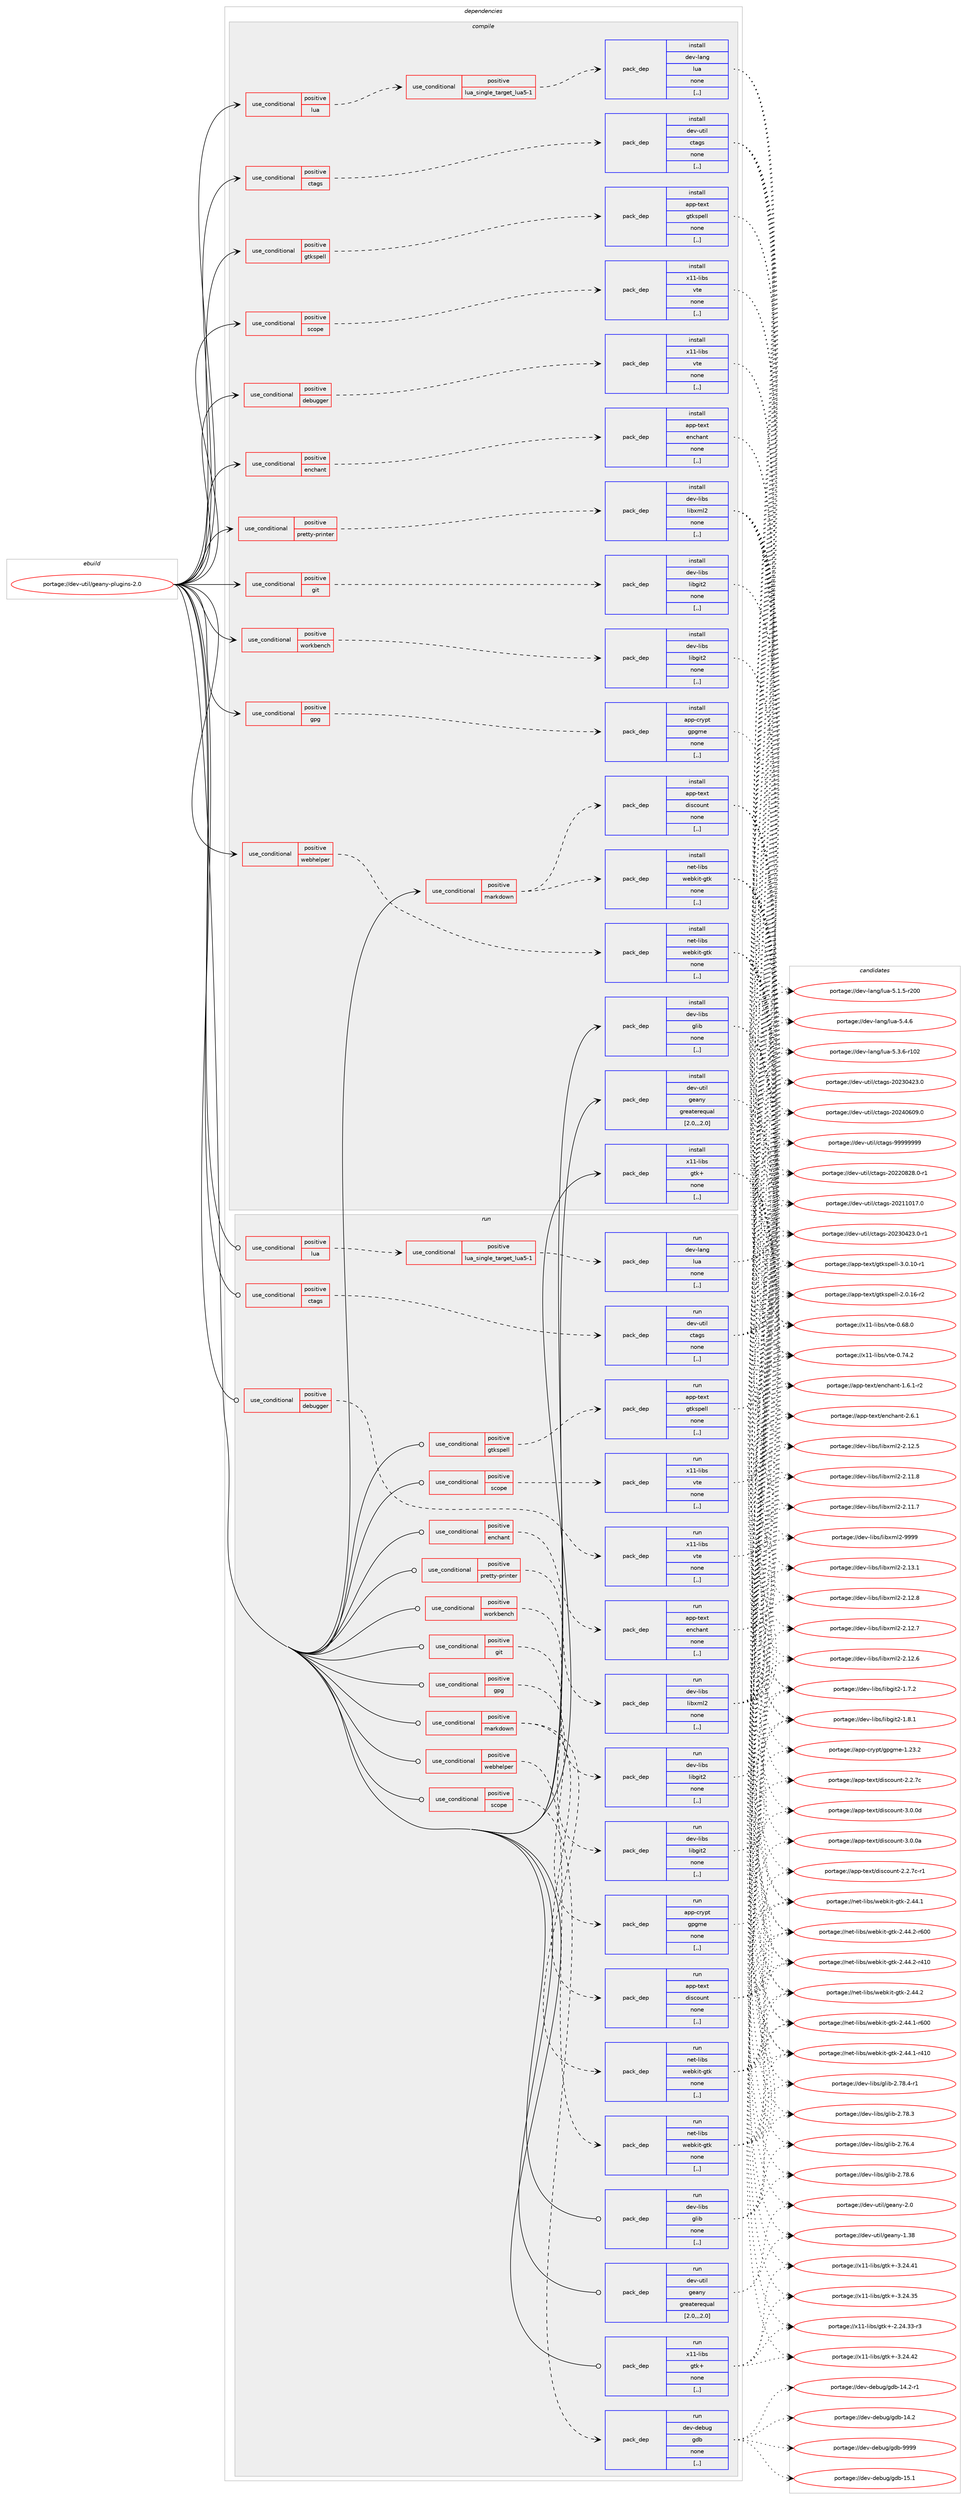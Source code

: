 digraph prolog {

# *************
# Graph options
# *************

newrank=true;
concentrate=true;
compound=true;
graph [rankdir=LR,fontname=Helvetica,fontsize=10,ranksep=1.5];#, ranksep=2.5, nodesep=0.2];
edge  [arrowhead=vee];
node  [fontname=Helvetica,fontsize=10];

# **********
# The ebuild
# **********

subgraph cluster_leftcol {
color=gray;
label=<<i>ebuild</i>>;
id [label="portage://dev-util/geany-plugins-2.0", color=red, width=4, href="../dev-util/geany-plugins-2.0.svg"];
}

# ****************
# The dependencies
# ****************

subgraph cluster_midcol {
color=gray;
label=<<i>dependencies</i>>;
subgraph cluster_compile {
fillcolor="#eeeeee";
style=filled;
label=<<i>compile</i>>;
subgraph cond60421 {
dependency214265 [label=<<TABLE BORDER="0" CELLBORDER="1" CELLSPACING="0" CELLPADDING="4"><TR><TD ROWSPAN="3" CELLPADDING="10">use_conditional</TD></TR><TR><TD>positive</TD></TR><TR><TD>ctags</TD></TR></TABLE>>, shape=none, color=red];
subgraph pack152439 {
dependency214266 [label=<<TABLE BORDER="0" CELLBORDER="1" CELLSPACING="0" CELLPADDING="4" WIDTH="220"><TR><TD ROWSPAN="6" CELLPADDING="30">pack_dep</TD></TR><TR><TD WIDTH="110">install</TD></TR><TR><TD>dev-util</TD></TR><TR><TD>ctags</TD></TR><TR><TD>none</TD></TR><TR><TD>[,,]</TD></TR></TABLE>>, shape=none, color=blue];
}
dependency214265:e -> dependency214266:w [weight=20,style="dashed",arrowhead="vee"];
}
id:e -> dependency214265:w [weight=20,style="solid",arrowhead="vee"];
subgraph cond60422 {
dependency214267 [label=<<TABLE BORDER="0" CELLBORDER="1" CELLSPACING="0" CELLPADDING="4"><TR><TD ROWSPAN="3" CELLPADDING="10">use_conditional</TD></TR><TR><TD>positive</TD></TR><TR><TD>debugger</TD></TR></TABLE>>, shape=none, color=red];
subgraph pack152440 {
dependency214268 [label=<<TABLE BORDER="0" CELLBORDER="1" CELLSPACING="0" CELLPADDING="4" WIDTH="220"><TR><TD ROWSPAN="6" CELLPADDING="30">pack_dep</TD></TR><TR><TD WIDTH="110">install</TD></TR><TR><TD>x11-libs</TD></TR><TR><TD>vte</TD></TR><TR><TD>none</TD></TR><TR><TD>[,,]</TD></TR></TABLE>>, shape=none, color=blue];
}
dependency214267:e -> dependency214268:w [weight=20,style="dashed",arrowhead="vee"];
}
id:e -> dependency214267:w [weight=20,style="solid",arrowhead="vee"];
subgraph cond60423 {
dependency214269 [label=<<TABLE BORDER="0" CELLBORDER="1" CELLSPACING="0" CELLPADDING="4"><TR><TD ROWSPAN="3" CELLPADDING="10">use_conditional</TD></TR><TR><TD>positive</TD></TR><TR><TD>enchant</TD></TR></TABLE>>, shape=none, color=red];
subgraph pack152441 {
dependency214270 [label=<<TABLE BORDER="0" CELLBORDER="1" CELLSPACING="0" CELLPADDING="4" WIDTH="220"><TR><TD ROWSPAN="6" CELLPADDING="30">pack_dep</TD></TR><TR><TD WIDTH="110">install</TD></TR><TR><TD>app-text</TD></TR><TR><TD>enchant</TD></TR><TR><TD>none</TD></TR><TR><TD>[,,]</TD></TR></TABLE>>, shape=none, color=blue];
}
dependency214269:e -> dependency214270:w [weight=20,style="dashed",arrowhead="vee"];
}
id:e -> dependency214269:w [weight=20,style="solid",arrowhead="vee"];
subgraph cond60424 {
dependency214271 [label=<<TABLE BORDER="0" CELLBORDER="1" CELLSPACING="0" CELLPADDING="4"><TR><TD ROWSPAN="3" CELLPADDING="10">use_conditional</TD></TR><TR><TD>positive</TD></TR><TR><TD>git</TD></TR></TABLE>>, shape=none, color=red];
subgraph pack152442 {
dependency214272 [label=<<TABLE BORDER="0" CELLBORDER="1" CELLSPACING="0" CELLPADDING="4" WIDTH="220"><TR><TD ROWSPAN="6" CELLPADDING="30">pack_dep</TD></TR><TR><TD WIDTH="110">install</TD></TR><TR><TD>dev-libs</TD></TR><TR><TD>libgit2</TD></TR><TR><TD>none</TD></TR><TR><TD>[,,]</TD></TR></TABLE>>, shape=none, color=blue];
}
dependency214271:e -> dependency214272:w [weight=20,style="dashed",arrowhead="vee"];
}
id:e -> dependency214271:w [weight=20,style="solid",arrowhead="vee"];
subgraph cond60425 {
dependency214273 [label=<<TABLE BORDER="0" CELLBORDER="1" CELLSPACING="0" CELLPADDING="4"><TR><TD ROWSPAN="3" CELLPADDING="10">use_conditional</TD></TR><TR><TD>positive</TD></TR><TR><TD>gpg</TD></TR></TABLE>>, shape=none, color=red];
subgraph pack152443 {
dependency214274 [label=<<TABLE BORDER="0" CELLBORDER="1" CELLSPACING="0" CELLPADDING="4" WIDTH="220"><TR><TD ROWSPAN="6" CELLPADDING="30">pack_dep</TD></TR><TR><TD WIDTH="110">install</TD></TR><TR><TD>app-crypt</TD></TR><TR><TD>gpgme</TD></TR><TR><TD>none</TD></TR><TR><TD>[,,]</TD></TR></TABLE>>, shape=none, color=blue];
}
dependency214273:e -> dependency214274:w [weight=20,style="dashed",arrowhead="vee"];
}
id:e -> dependency214273:w [weight=20,style="solid",arrowhead="vee"];
subgraph cond60426 {
dependency214275 [label=<<TABLE BORDER="0" CELLBORDER="1" CELLSPACING="0" CELLPADDING="4"><TR><TD ROWSPAN="3" CELLPADDING="10">use_conditional</TD></TR><TR><TD>positive</TD></TR><TR><TD>gtkspell</TD></TR></TABLE>>, shape=none, color=red];
subgraph pack152444 {
dependency214276 [label=<<TABLE BORDER="0" CELLBORDER="1" CELLSPACING="0" CELLPADDING="4" WIDTH="220"><TR><TD ROWSPAN="6" CELLPADDING="30">pack_dep</TD></TR><TR><TD WIDTH="110">install</TD></TR><TR><TD>app-text</TD></TR><TR><TD>gtkspell</TD></TR><TR><TD>none</TD></TR><TR><TD>[,,]</TD></TR></TABLE>>, shape=none, color=blue];
}
dependency214275:e -> dependency214276:w [weight=20,style="dashed",arrowhead="vee"];
}
id:e -> dependency214275:w [weight=20,style="solid",arrowhead="vee"];
subgraph cond60427 {
dependency214277 [label=<<TABLE BORDER="0" CELLBORDER="1" CELLSPACING="0" CELLPADDING="4"><TR><TD ROWSPAN="3" CELLPADDING="10">use_conditional</TD></TR><TR><TD>positive</TD></TR><TR><TD>lua</TD></TR></TABLE>>, shape=none, color=red];
subgraph cond60428 {
dependency214278 [label=<<TABLE BORDER="0" CELLBORDER="1" CELLSPACING="0" CELLPADDING="4"><TR><TD ROWSPAN="3" CELLPADDING="10">use_conditional</TD></TR><TR><TD>positive</TD></TR><TR><TD>lua_single_target_lua5-1</TD></TR></TABLE>>, shape=none, color=red];
subgraph pack152445 {
dependency214279 [label=<<TABLE BORDER="0" CELLBORDER="1" CELLSPACING="0" CELLPADDING="4" WIDTH="220"><TR><TD ROWSPAN="6" CELLPADDING="30">pack_dep</TD></TR><TR><TD WIDTH="110">install</TD></TR><TR><TD>dev-lang</TD></TR><TR><TD>lua</TD></TR><TR><TD>none</TD></TR><TR><TD>[,,]</TD></TR></TABLE>>, shape=none, color=blue];
}
dependency214278:e -> dependency214279:w [weight=20,style="dashed",arrowhead="vee"];
}
dependency214277:e -> dependency214278:w [weight=20,style="dashed",arrowhead="vee"];
}
id:e -> dependency214277:w [weight=20,style="solid",arrowhead="vee"];
subgraph cond60429 {
dependency214280 [label=<<TABLE BORDER="0" CELLBORDER="1" CELLSPACING="0" CELLPADDING="4"><TR><TD ROWSPAN="3" CELLPADDING="10">use_conditional</TD></TR><TR><TD>positive</TD></TR><TR><TD>markdown</TD></TR></TABLE>>, shape=none, color=red];
subgraph pack152446 {
dependency214281 [label=<<TABLE BORDER="0" CELLBORDER="1" CELLSPACING="0" CELLPADDING="4" WIDTH="220"><TR><TD ROWSPAN="6" CELLPADDING="30">pack_dep</TD></TR><TR><TD WIDTH="110">install</TD></TR><TR><TD>app-text</TD></TR><TR><TD>discount</TD></TR><TR><TD>none</TD></TR><TR><TD>[,,]</TD></TR></TABLE>>, shape=none, color=blue];
}
dependency214280:e -> dependency214281:w [weight=20,style="dashed",arrowhead="vee"];
subgraph pack152447 {
dependency214282 [label=<<TABLE BORDER="0" CELLBORDER="1" CELLSPACING="0" CELLPADDING="4" WIDTH="220"><TR><TD ROWSPAN="6" CELLPADDING="30">pack_dep</TD></TR><TR><TD WIDTH="110">install</TD></TR><TR><TD>net-libs</TD></TR><TR><TD>webkit-gtk</TD></TR><TR><TD>none</TD></TR><TR><TD>[,,]</TD></TR></TABLE>>, shape=none, color=blue];
}
dependency214280:e -> dependency214282:w [weight=20,style="dashed",arrowhead="vee"];
}
id:e -> dependency214280:w [weight=20,style="solid",arrowhead="vee"];
subgraph cond60430 {
dependency214283 [label=<<TABLE BORDER="0" CELLBORDER="1" CELLSPACING="0" CELLPADDING="4"><TR><TD ROWSPAN="3" CELLPADDING="10">use_conditional</TD></TR><TR><TD>positive</TD></TR><TR><TD>pretty-printer</TD></TR></TABLE>>, shape=none, color=red];
subgraph pack152448 {
dependency214284 [label=<<TABLE BORDER="0" CELLBORDER="1" CELLSPACING="0" CELLPADDING="4" WIDTH="220"><TR><TD ROWSPAN="6" CELLPADDING="30">pack_dep</TD></TR><TR><TD WIDTH="110">install</TD></TR><TR><TD>dev-libs</TD></TR><TR><TD>libxml2</TD></TR><TR><TD>none</TD></TR><TR><TD>[,,]</TD></TR></TABLE>>, shape=none, color=blue];
}
dependency214283:e -> dependency214284:w [weight=20,style="dashed",arrowhead="vee"];
}
id:e -> dependency214283:w [weight=20,style="solid",arrowhead="vee"];
subgraph cond60431 {
dependency214285 [label=<<TABLE BORDER="0" CELLBORDER="1" CELLSPACING="0" CELLPADDING="4"><TR><TD ROWSPAN="3" CELLPADDING="10">use_conditional</TD></TR><TR><TD>positive</TD></TR><TR><TD>scope</TD></TR></TABLE>>, shape=none, color=red];
subgraph pack152449 {
dependency214286 [label=<<TABLE BORDER="0" CELLBORDER="1" CELLSPACING="0" CELLPADDING="4" WIDTH="220"><TR><TD ROWSPAN="6" CELLPADDING="30">pack_dep</TD></TR><TR><TD WIDTH="110">install</TD></TR><TR><TD>x11-libs</TD></TR><TR><TD>vte</TD></TR><TR><TD>none</TD></TR><TR><TD>[,,]</TD></TR></TABLE>>, shape=none, color=blue];
}
dependency214285:e -> dependency214286:w [weight=20,style="dashed",arrowhead="vee"];
}
id:e -> dependency214285:w [weight=20,style="solid",arrowhead="vee"];
subgraph cond60432 {
dependency214287 [label=<<TABLE BORDER="0" CELLBORDER="1" CELLSPACING="0" CELLPADDING="4"><TR><TD ROWSPAN="3" CELLPADDING="10">use_conditional</TD></TR><TR><TD>positive</TD></TR><TR><TD>webhelper</TD></TR></TABLE>>, shape=none, color=red];
subgraph pack152450 {
dependency214288 [label=<<TABLE BORDER="0" CELLBORDER="1" CELLSPACING="0" CELLPADDING="4" WIDTH="220"><TR><TD ROWSPAN="6" CELLPADDING="30">pack_dep</TD></TR><TR><TD WIDTH="110">install</TD></TR><TR><TD>net-libs</TD></TR><TR><TD>webkit-gtk</TD></TR><TR><TD>none</TD></TR><TR><TD>[,,]</TD></TR></TABLE>>, shape=none, color=blue];
}
dependency214287:e -> dependency214288:w [weight=20,style="dashed",arrowhead="vee"];
}
id:e -> dependency214287:w [weight=20,style="solid",arrowhead="vee"];
subgraph cond60433 {
dependency214289 [label=<<TABLE BORDER="0" CELLBORDER="1" CELLSPACING="0" CELLPADDING="4"><TR><TD ROWSPAN="3" CELLPADDING="10">use_conditional</TD></TR><TR><TD>positive</TD></TR><TR><TD>workbench</TD></TR></TABLE>>, shape=none, color=red];
subgraph pack152451 {
dependency214290 [label=<<TABLE BORDER="0" CELLBORDER="1" CELLSPACING="0" CELLPADDING="4" WIDTH="220"><TR><TD ROWSPAN="6" CELLPADDING="30">pack_dep</TD></TR><TR><TD WIDTH="110">install</TD></TR><TR><TD>dev-libs</TD></TR><TR><TD>libgit2</TD></TR><TR><TD>none</TD></TR><TR><TD>[,,]</TD></TR></TABLE>>, shape=none, color=blue];
}
dependency214289:e -> dependency214290:w [weight=20,style="dashed",arrowhead="vee"];
}
id:e -> dependency214289:w [weight=20,style="solid",arrowhead="vee"];
subgraph pack152452 {
dependency214291 [label=<<TABLE BORDER="0" CELLBORDER="1" CELLSPACING="0" CELLPADDING="4" WIDTH="220"><TR><TD ROWSPAN="6" CELLPADDING="30">pack_dep</TD></TR><TR><TD WIDTH="110">install</TD></TR><TR><TD>dev-libs</TD></TR><TR><TD>glib</TD></TR><TR><TD>none</TD></TR><TR><TD>[,,]</TD></TR></TABLE>>, shape=none, color=blue];
}
id:e -> dependency214291:w [weight=20,style="solid",arrowhead="vee"];
subgraph pack152453 {
dependency214292 [label=<<TABLE BORDER="0" CELLBORDER="1" CELLSPACING="0" CELLPADDING="4" WIDTH="220"><TR><TD ROWSPAN="6" CELLPADDING="30">pack_dep</TD></TR><TR><TD WIDTH="110">install</TD></TR><TR><TD>dev-util</TD></TR><TR><TD>geany</TD></TR><TR><TD>greaterequal</TD></TR><TR><TD>[2.0,,,2.0]</TD></TR></TABLE>>, shape=none, color=blue];
}
id:e -> dependency214292:w [weight=20,style="solid",arrowhead="vee"];
subgraph pack152454 {
dependency214293 [label=<<TABLE BORDER="0" CELLBORDER="1" CELLSPACING="0" CELLPADDING="4" WIDTH="220"><TR><TD ROWSPAN="6" CELLPADDING="30">pack_dep</TD></TR><TR><TD WIDTH="110">install</TD></TR><TR><TD>x11-libs</TD></TR><TR><TD>gtk+</TD></TR><TR><TD>none</TD></TR><TR><TD>[,,]</TD></TR></TABLE>>, shape=none, color=blue];
}
id:e -> dependency214293:w [weight=20,style="solid",arrowhead="vee"];
}
subgraph cluster_compileandrun {
fillcolor="#eeeeee";
style=filled;
label=<<i>compile and run</i>>;
}
subgraph cluster_run {
fillcolor="#eeeeee";
style=filled;
label=<<i>run</i>>;
subgraph cond60434 {
dependency214294 [label=<<TABLE BORDER="0" CELLBORDER="1" CELLSPACING="0" CELLPADDING="4"><TR><TD ROWSPAN="3" CELLPADDING="10">use_conditional</TD></TR><TR><TD>positive</TD></TR><TR><TD>ctags</TD></TR></TABLE>>, shape=none, color=red];
subgraph pack152455 {
dependency214295 [label=<<TABLE BORDER="0" CELLBORDER="1" CELLSPACING="0" CELLPADDING="4" WIDTH="220"><TR><TD ROWSPAN="6" CELLPADDING="30">pack_dep</TD></TR><TR><TD WIDTH="110">run</TD></TR><TR><TD>dev-util</TD></TR><TR><TD>ctags</TD></TR><TR><TD>none</TD></TR><TR><TD>[,,]</TD></TR></TABLE>>, shape=none, color=blue];
}
dependency214294:e -> dependency214295:w [weight=20,style="dashed",arrowhead="vee"];
}
id:e -> dependency214294:w [weight=20,style="solid",arrowhead="odot"];
subgraph cond60435 {
dependency214296 [label=<<TABLE BORDER="0" CELLBORDER="1" CELLSPACING="0" CELLPADDING="4"><TR><TD ROWSPAN="3" CELLPADDING="10">use_conditional</TD></TR><TR><TD>positive</TD></TR><TR><TD>debugger</TD></TR></TABLE>>, shape=none, color=red];
subgraph pack152456 {
dependency214297 [label=<<TABLE BORDER="0" CELLBORDER="1" CELLSPACING="0" CELLPADDING="4" WIDTH="220"><TR><TD ROWSPAN="6" CELLPADDING="30">pack_dep</TD></TR><TR><TD WIDTH="110">run</TD></TR><TR><TD>x11-libs</TD></TR><TR><TD>vte</TD></TR><TR><TD>none</TD></TR><TR><TD>[,,]</TD></TR></TABLE>>, shape=none, color=blue];
}
dependency214296:e -> dependency214297:w [weight=20,style="dashed",arrowhead="vee"];
}
id:e -> dependency214296:w [weight=20,style="solid",arrowhead="odot"];
subgraph cond60436 {
dependency214298 [label=<<TABLE BORDER="0" CELLBORDER="1" CELLSPACING="0" CELLPADDING="4"><TR><TD ROWSPAN="3" CELLPADDING="10">use_conditional</TD></TR><TR><TD>positive</TD></TR><TR><TD>enchant</TD></TR></TABLE>>, shape=none, color=red];
subgraph pack152457 {
dependency214299 [label=<<TABLE BORDER="0" CELLBORDER="1" CELLSPACING="0" CELLPADDING="4" WIDTH="220"><TR><TD ROWSPAN="6" CELLPADDING="30">pack_dep</TD></TR><TR><TD WIDTH="110">run</TD></TR><TR><TD>app-text</TD></TR><TR><TD>enchant</TD></TR><TR><TD>none</TD></TR><TR><TD>[,,]</TD></TR></TABLE>>, shape=none, color=blue];
}
dependency214298:e -> dependency214299:w [weight=20,style="dashed",arrowhead="vee"];
}
id:e -> dependency214298:w [weight=20,style="solid",arrowhead="odot"];
subgraph cond60437 {
dependency214300 [label=<<TABLE BORDER="0" CELLBORDER="1" CELLSPACING="0" CELLPADDING="4"><TR><TD ROWSPAN="3" CELLPADDING="10">use_conditional</TD></TR><TR><TD>positive</TD></TR><TR><TD>git</TD></TR></TABLE>>, shape=none, color=red];
subgraph pack152458 {
dependency214301 [label=<<TABLE BORDER="0" CELLBORDER="1" CELLSPACING="0" CELLPADDING="4" WIDTH="220"><TR><TD ROWSPAN="6" CELLPADDING="30">pack_dep</TD></TR><TR><TD WIDTH="110">run</TD></TR><TR><TD>dev-libs</TD></TR><TR><TD>libgit2</TD></TR><TR><TD>none</TD></TR><TR><TD>[,,]</TD></TR></TABLE>>, shape=none, color=blue];
}
dependency214300:e -> dependency214301:w [weight=20,style="dashed",arrowhead="vee"];
}
id:e -> dependency214300:w [weight=20,style="solid",arrowhead="odot"];
subgraph cond60438 {
dependency214302 [label=<<TABLE BORDER="0" CELLBORDER="1" CELLSPACING="0" CELLPADDING="4"><TR><TD ROWSPAN="3" CELLPADDING="10">use_conditional</TD></TR><TR><TD>positive</TD></TR><TR><TD>gpg</TD></TR></TABLE>>, shape=none, color=red];
subgraph pack152459 {
dependency214303 [label=<<TABLE BORDER="0" CELLBORDER="1" CELLSPACING="0" CELLPADDING="4" WIDTH="220"><TR><TD ROWSPAN="6" CELLPADDING="30">pack_dep</TD></TR><TR><TD WIDTH="110">run</TD></TR><TR><TD>app-crypt</TD></TR><TR><TD>gpgme</TD></TR><TR><TD>none</TD></TR><TR><TD>[,,]</TD></TR></TABLE>>, shape=none, color=blue];
}
dependency214302:e -> dependency214303:w [weight=20,style="dashed",arrowhead="vee"];
}
id:e -> dependency214302:w [weight=20,style="solid",arrowhead="odot"];
subgraph cond60439 {
dependency214304 [label=<<TABLE BORDER="0" CELLBORDER="1" CELLSPACING="0" CELLPADDING="4"><TR><TD ROWSPAN="3" CELLPADDING="10">use_conditional</TD></TR><TR><TD>positive</TD></TR><TR><TD>gtkspell</TD></TR></TABLE>>, shape=none, color=red];
subgraph pack152460 {
dependency214305 [label=<<TABLE BORDER="0" CELLBORDER="1" CELLSPACING="0" CELLPADDING="4" WIDTH="220"><TR><TD ROWSPAN="6" CELLPADDING="30">pack_dep</TD></TR><TR><TD WIDTH="110">run</TD></TR><TR><TD>app-text</TD></TR><TR><TD>gtkspell</TD></TR><TR><TD>none</TD></TR><TR><TD>[,,]</TD></TR></TABLE>>, shape=none, color=blue];
}
dependency214304:e -> dependency214305:w [weight=20,style="dashed",arrowhead="vee"];
}
id:e -> dependency214304:w [weight=20,style="solid",arrowhead="odot"];
subgraph cond60440 {
dependency214306 [label=<<TABLE BORDER="0" CELLBORDER="1" CELLSPACING="0" CELLPADDING="4"><TR><TD ROWSPAN="3" CELLPADDING="10">use_conditional</TD></TR><TR><TD>positive</TD></TR><TR><TD>lua</TD></TR></TABLE>>, shape=none, color=red];
subgraph cond60441 {
dependency214307 [label=<<TABLE BORDER="0" CELLBORDER="1" CELLSPACING="0" CELLPADDING="4"><TR><TD ROWSPAN="3" CELLPADDING="10">use_conditional</TD></TR><TR><TD>positive</TD></TR><TR><TD>lua_single_target_lua5-1</TD></TR></TABLE>>, shape=none, color=red];
subgraph pack152461 {
dependency214308 [label=<<TABLE BORDER="0" CELLBORDER="1" CELLSPACING="0" CELLPADDING="4" WIDTH="220"><TR><TD ROWSPAN="6" CELLPADDING="30">pack_dep</TD></TR><TR><TD WIDTH="110">run</TD></TR><TR><TD>dev-lang</TD></TR><TR><TD>lua</TD></TR><TR><TD>none</TD></TR><TR><TD>[,,]</TD></TR></TABLE>>, shape=none, color=blue];
}
dependency214307:e -> dependency214308:w [weight=20,style="dashed",arrowhead="vee"];
}
dependency214306:e -> dependency214307:w [weight=20,style="dashed",arrowhead="vee"];
}
id:e -> dependency214306:w [weight=20,style="solid",arrowhead="odot"];
subgraph cond60442 {
dependency214309 [label=<<TABLE BORDER="0" CELLBORDER="1" CELLSPACING="0" CELLPADDING="4"><TR><TD ROWSPAN="3" CELLPADDING="10">use_conditional</TD></TR><TR><TD>positive</TD></TR><TR><TD>markdown</TD></TR></TABLE>>, shape=none, color=red];
subgraph pack152462 {
dependency214310 [label=<<TABLE BORDER="0" CELLBORDER="1" CELLSPACING="0" CELLPADDING="4" WIDTH="220"><TR><TD ROWSPAN="6" CELLPADDING="30">pack_dep</TD></TR><TR><TD WIDTH="110">run</TD></TR><TR><TD>app-text</TD></TR><TR><TD>discount</TD></TR><TR><TD>none</TD></TR><TR><TD>[,,]</TD></TR></TABLE>>, shape=none, color=blue];
}
dependency214309:e -> dependency214310:w [weight=20,style="dashed",arrowhead="vee"];
subgraph pack152463 {
dependency214311 [label=<<TABLE BORDER="0" CELLBORDER="1" CELLSPACING="0" CELLPADDING="4" WIDTH="220"><TR><TD ROWSPAN="6" CELLPADDING="30">pack_dep</TD></TR><TR><TD WIDTH="110">run</TD></TR><TR><TD>net-libs</TD></TR><TR><TD>webkit-gtk</TD></TR><TR><TD>none</TD></TR><TR><TD>[,,]</TD></TR></TABLE>>, shape=none, color=blue];
}
dependency214309:e -> dependency214311:w [weight=20,style="dashed",arrowhead="vee"];
}
id:e -> dependency214309:w [weight=20,style="solid",arrowhead="odot"];
subgraph cond60443 {
dependency214312 [label=<<TABLE BORDER="0" CELLBORDER="1" CELLSPACING="0" CELLPADDING="4"><TR><TD ROWSPAN="3" CELLPADDING="10">use_conditional</TD></TR><TR><TD>positive</TD></TR><TR><TD>pretty-printer</TD></TR></TABLE>>, shape=none, color=red];
subgraph pack152464 {
dependency214313 [label=<<TABLE BORDER="0" CELLBORDER="1" CELLSPACING="0" CELLPADDING="4" WIDTH="220"><TR><TD ROWSPAN="6" CELLPADDING="30">pack_dep</TD></TR><TR><TD WIDTH="110">run</TD></TR><TR><TD>dev-libs</TD></TR><TR><TD>libxml2</TD></TR><TR><TD>none</TD></TR><TR><TD>[,,]</TD></TR></TABLE>>, shape=none, color=blue];
}
dependency214312:e -> dependency214313:w [weight=20,style="dashed",arrowhead="vee"];
}
id:e -> dependency214312:w [weight=20,style="solid",arrowhead="odot"];
subgraph cond60444 {
dependency214314 [label=<<TABLE BORDER="0" CELLBORDER="1" CELLSPACING="0" CELLPADDING="4"><TR><TD ROWSPAN="3" CELLPADDING="10">use_conditional</TD></TR><TR><TD>positive</TD></TR><TR><TD>scope</TD></TR></TABLE>>, shape=none, color=red];
subgraph pack152465 {
dependency214315 [label=<<TABLE BORDER="0" CELLBORDER="1" CELLSPACING="0" CELLPADDING="4" WIDTH="220"><TR><TD ROWSPAN="6" CELLPADDING="30">pack_dep</TD></TR><TR><TD WIDTH="110">run</TD></TR><TR><TD>dev-debug</TD></TR><TR><TD>gdb</TD></TR><TR><TD>none</TD></TR><TR><TD>[,,]</TD></TR></TABLE>>, shape=none, color=blue];
}
dependency214314:e -> dependency214315:w [weight=20,style="dashed",arrowhead="vee"];
}
id:e -> dependency214314:w [weight=20,style="solid",arrowhead="odot"];
subgraph cond60445 {
dependency214316 [label=<<TABLE BORDER="0" CELLBORDER="1" CELLSPACING="0" CELLPADDING="4"><TR><TD ROWSPAN="3" CELLPADDING="10">use_conditional</TD></TR><TR><TD>positive</TD></TR><TR><TD>scope</TD></TR></TABLE>>, shape=none, color=red];
subgraph pack152466 {
dependency214317 [label=<<TABLE BORDER="0" CELLBORDER="1" CELLSPACING="0" CELLPADDING="4" WIDTH="220"><TR><TD ROWSPAN="6" CELLPADDING="30">pack_dep</TD></TR><TR><TD WIDTH="110">run</TD></TR><TR><TD>x11-libs</TD></TR><TR><TD>vte</TD></TR><TR><TD>none</TD></TR><TR><TD>[,,]</TD></TR></TABLE>>, shape=none, color=blue];
}
dependency214316:e -> dependency214317:w [weight=20,style="dashed",arrowhead="vee"];
}
id:e -> dependency214316:w [weight=20,style="solid",arrowhead="odot"];
subgraph cond60446 {
dependency214318 [label=<<TABLE BORDER="0" CELLBORDER="1" CELLSPACING="0" CELLPADDING="4"><TR><TD ROWSPAN="3" CELLPADDING="10">use_conditional</TD></TR><TR><TD>positive</TD></TR><TR><TD>webhelper</TD></TR></TABLE>>, shape=none, color=red];
subgraph pack152467 {
dependency214319 [label=<<TABLE BORDER="0" CELLBORDER="1" CELLSPACING="0" CELLPADDING="4" WIDTH="220"><TR><TD ROWSPAN="6" CELLPADDING="30">pack_dep</TD></TR><TR><TD WIDTH="110">run</TD></TR><TR><TD>net-libs</TD></TR><TR><TD>webkit-gtk</TD></TR><TR><TD>none</TD></TR><TR><TD>[,,]</TD></TR></TABLE>>, shape=none, color=blue];
}
dependency214318:e -> dependency214319:w [weight=20,style="dashed",arrowhead="vee"];
}
id:e -> dependency214318:w [weight=20,style="solid",arrowhead="odot"];
subgraph cond60447 {
dependency214320 [label=<<TABLE BORDER="0" CELLBORDER="1" CELLSPACING="0" CELLPADDING="4"><TR><TD ROWSPAN="3" CELLPADDING="10">use_conditional</TD></TR><TR><TD>positive</TD></TR><TR><TD>workbench</TD></TR></TABLE>>, shape=none, color=red];
subgraph pack152468 {
dependency214321 [label=<<TABLE BORDER="0" CELLBORDER="1" CELLSPACING="0" CELLPADDING="4" WIDTH="220"><TR><TD ROWSPAN="6" CELLPADDING="30">pack_dep</TD></TR><TR><TD WIDTH="110">run</TD></TR><TR><TD>dev-libs</TD></TR><TR><TD>libgit2</TD></TR><TR><TD>none</TD></TR><TR><TD>[,,]</TD></TR></TABLE>>, shape=none, color=blue];
}
dependency214320:e -> dependency214321:w [weight=20,style="dashed",arrowhead="vee"];
}
id:e -> dependency214320:w [weight=20,style="solid",arrowhead="odot"];
subgraph pack152469 {
dependency214322 [label=<<TABLE BORDER="0" CELLBORDER="1" CELLSPACING="0" CELLPADDING="4" WIDTH="220"><TR><TD ROWSPAN="6" CELLPADDING="30">pack_dep</TD></TR><TR><TD WIDTH="110">run</TD></TR><TR><TD>dev-libs</TD></TR><TR><TD>glib</TD></TR><TR><TD>none</TD></TR><TR><TD>[,,]</TD></TR></TABLE>>, shape=none, color=blue];
}
id:e -> dependency214322:w [weight=20,style="solid",arrowhead="odot"];
subgraph pack152470 {
dependency214323 [label=<<TABLE BORDER="0" CELLBORDER="1" CELLSPACING="0" CELLPADDING="4" WIDTH="220"><TR><TD ROWSPAN="6" CELLPADDING="30">pack_dep</TD></TR><TR><TD WIDTH="110">run</TD></TR><TR><TD>dev-util</TD></TR><TR><TD>geany</TD></TR><TR><TD>greaterequal</TD></TR><TR><TD>[2.0,,,2.0]</TD></TR></TABLE>>, shape=none, color=blue];
}
id:e -> dependency214323:w [weight=20,style="solid",arrowhead="odot"];
subgraph pack152471 {
dependency214324 [label=<<TABLE BORDER="0" CELLBORDER="1" CELLSPACING="0" CELLPADDING="4" WIDTH="220"><TR><TD ROWSPAN="6" CELLPADDING="30">pack_dep</TD></TR><TR><TD WIDTH="110">run</TD></TR><TR><TD>x11-libs</TD></TR><TR><TD>gtk+</TD></TR><TR><TD>none</TD></TR><TR><TD>[,,]</TD></TR></TABLE>>, shape=none, color=blue];
}
id:e -> dependency214324:w [weight=20,style="solid",arrowhead="odot"];
}
}

# **************
# The candidates
# **************

subgraph cluster_choices {
rank=same;
color=gray;
label=<<i>candidates</i>>;

subgraph choice152439 {
color=black;
nodesep=1;
choice10010111845117116105108479911697103115455757575757575757 [label="portage://dev-util/ctags-99999999", color=red, width=4,href="../dev-util/ctags-99999999.svg"];
choice100101118451171161051084799116971031154550485052485448574648 [label="portage://dev-util/ctags-20240609.0", color=red, width=4,href="../dev-util/ctags-20240609.0.svg"];
choice1001011184511711610510847991169710311545504850514852505146484511449 [label="portage://dev-util/ctags-20230423.0-r1", color=red, width=4,href="../dev-util/ctags-20230423.0-r1.svg"];
choice100101118451171161051084799116971031154550485051485250514648 [label="portage://dev-util/ctags-20230423.0", color=red, width=4,href="../dev-util/ctags-20230423.0.svg"];
choice1001011184511711610510847991169710311545504850504856505646484511449 [label="portage://dev-util/ctags-20220828.0-r1", color=red, width=4,href="../dev-util/ctags-20220828.0-r1.svg"];
choice100101118451171161051084799116971031154550485049494849554648 [label="portage://dev-util/ctags-20211017.0", color=red, width=4,href="../dev-util/ctags-20211017.0.svg"];
dependency214266:e -> choice10010111845117116105108479911697103115455757575757575757:w [style=dotted,weight="100"];
dependency214266:e -> choice100101118451171161051084799116971031154550485052485448574648:w [style=dotted,weight="100"];
dependency214266:e -> choice1001011184511711610510847991169710311545504850514852505146484511449:w [style=dotted,weight="100"];
dependency214266:e -> choice100101118451171161051084799116971031154550485051485250514648:w [style=dotted,weight="100"];
dependency214266:e -> choice1001011184511711610510847991169710311545504850504856505646484511449:w [style=dotted,weight="100"];
dependency214266:e -> choice100101118451171161051084799116971031154550485049494849554648:w [style=dotted,weight="100"];
}
subgraph choice152440 {
color=black;
nodesep=1;
choice120494945108105981154711811610145484655524650 [label="portage://x11-libs/vte-0.74.2", color=red, width=4,href="../x11-libs/vte-0.74.2.svg"];
choice120494945108105981154711811610145484654564648 [label="portage://x11-libs/vte-0.68.0", color=red, width=4,href="../x11-libs/vte-0.68.0.svg"];
dependency214268:e -> choice120494945108105981154711811610145484655524650:w [style=dotted,weight="100"];
dependency214268:e -> choice120494945108105981154711811610145484654564648:w [style=dotted,weight="100"];
}
subgraph choice152441 {
color=black;
nodesep=1;
choice9711211245116101120116471011109910497110116455046544649 [label="portage://app-text/enchant-2.6.1", color=red, width=4,href="../app-text/enchant-2.6.1.svg"];
choice97112112451161011201164710111099104971101164549465446494511450 [label="portage://app-text/enchant-1.6.1-r2", color=red, width=4,href="../app-text/enchant-1.6.1-r2.svg"];
dependency214270:e -> choice9711211245116101120116471011109910497110116455046544649:w [style=dotted,weight="100"];
dependency214270:e -> choice97112112451161011201164710111099104971101164549465446494511450:w [style=dotted,weight="100"];
}
subgraph choice152442 {
color=black;
nodesep=1;
choice1001011184510810598115471081059810310511650454946564649 [label="portage://dev-libs/libgit2-1.8.1", color=red, width=4,href="../dev-libs/libgit2-1.8.1.svg"];
choice1001011184510810598115471081059810310511650454946554650 [label="portage://dev-libs/libgit2-1.7.2", color=red, width=4,href="../dev-libs/libgit2-1.7.2.svg"];
dependency214272:e -> choice1001011184510810598115471081059810310511650454946564649:w [style=dotted,weight="100"];
dependency214272:e -> choice1001011184510810598115471081059810310511650454946554650:w [style=dotted,weight="100"];
}
subgraph choice152443 {
color=black;
nodesep=1;
choice9711211245991141211121164710311210310910145494650514650 [label="portage://app-crypt/gpgme-1.23.2", color=red, width=4,href="../app-crypt/gpgme-1.23.2.svg"];
dependency214274:e -> choice9711211245991141211121164710311210310910145494650514650:w [style=dotted,weight="100"];
}
subgraph choice152444 {
color=black;
nodesep=1;
choice971121124511610112011647103116107115112101108108455146484649484511449 [label="portage://app-text/gtkspell-3.0.10-r1", color=red, width=4,href="../app-text/gtkspell-3.0.10-r1.svg"];
choice971121124511610112011647103116107115112101108108455046484649544511450 [label="portage://app-text/gtkspell-2.0.16-r2", color=red, width=4,href="../app-text/gtkspell-2.0.16-r2.svg"];
dependency214276:e -> choice971121124511610112011647103116107115112101108108455146484649484511449:w [style=dotted,weight="100"];
dependency214276:e -> choice971121124511610112011647103116107115112101108108455046484649544511450:w [style=dotted,weight="100"];
}
subgraph choice152445 {
color=black;
nodesep=1;
choice10010111845108971101034710811797455346524654 [label="portage://dev-lang/lua-5.4.6", color=red, width=4,href="../dev-lang/lua-5.4.6.svg"];
choice1001011184510897110103471081179745534651465445114494850 [label="portage://dev-lang/lua-5.3.6-r102", color=red, width=4,href="../dev-lang/lua-5.3.6-r102.svg"];
choice1001011184510897110103471081179745534649465345114504848 [label="portage://dev-lang/lua-5.1.5-r200", color=red, width=4,href="../dev-lang/lua-5.1.5-r200.svg"];
dependency214279:e -> choice10010111845108971101034710811797455346524654:w [style=dotted,weight="100"];
dependency214279:e -> choice1001011184510897110103471081179745534651465445114494850:w [style=dotted,weight="100"];
dependency214279:e -> choice1001011184510897110103471081179745534649465345114504848:w [style=dotted,weight="100"];
}
subgraph choice152446 {
color=black;
nodesep=1;
choice97112112451161011201164710010511599111117110116455146484648100 [label="portage://app-text/discount-3.0.0d", color=red, width=4,href="../app-text/discount-3.0.0d.svg"];
choice9711211245116101120116471001051159911111711011645514648464897 [label="portage://app-text/discount-3.0.0a", color=red, width=4,href="../app-text/discount-3.0.0a.svg"];
choice97112112451161011201164710010511599111117110116455046504655994511449 [label="portage://app-text/discount-2.2.7c-r1", color=red, width=4,href="../app-text/discount-2.2.7c-r1.svg"];
choice9711211245116101120116471001051159911111711011645504650465599 [label="portage://app-text/discount-2.2.7c", color=red, width=4,href="../app-text/discount-2.2.7c.svg"];
dependency214281:e -> choice97112112451161011201164710010511599111117110116455146484648100:w [style=dotted,weight="100"];
dependency214281:e -> choice9711211245116101120116471001051159911111711011645514648464897:w [style=dotted,weight="100"];
dependency214281:e -> choice97112112451161011201164710010511599111117110116455046504655994511449:w [style=dotted,weight="100"];
dependency214281:e -> choice9711211245116101120116471001051159911111711011645504650465599:w [style=dotted,weight="100"];
}
subgraph choice152447 {
color=black;
nodesep=1;
choice11010111645108105981154711910198107105116451031161074550465252465045114544848 [label="portage://net-libs/webkit-gtk-2.44.2-r600", color=red, width=4,href="../net-libs/webkit-gtk-2.44.2-r600.svg"];
choice11010111645108105981154711910198107105116451031161074550465252465045114524948 [label="portage://net-libs/webkit-gtk-2.44.2-r410", color=red, width=4,href="../net-libs/webkit-gtk-2.44.2-r410.svg"];
choice110101116451081059811547119101981071051164510311610745504652524650 [label="portage://net-libs/webkit-gtk-2.44.2", color=red, width=4,href="../net-libs/webkit-gtk-2.44.2.svg"];
choice11010111645108105981154711910198107105116451031161074550465252464945114544848 [label="portage://net-libs/webkit-gtk-2.44.1-r600", color=red, width=4,href="../net-libs/webkit-gtk-2.44.1-r600.svg"];
choice11010111645108105981154711910198107105116451031161074550465252464945114524948 [label="portage://net-libs/webkit-gtk-2.44.1-r410", color=red, width=4,href="../net-libs/webkit-gtk-2.44.1-r410.svg"];
choice110101116451081059811547119101981071051164510311610745504652524649 [label="portage://net-libs/webkit-gtk-2.44.1", color=red, width=4,href="../net-libs/webkit-gtk-2.44.1.svg"];
dependency214282:e -> choice11010111645108105981154711910198107105116451031161074550465252465045114544848:w [style=dotted,weight="100"];
dependency214282:e -> choice11010111645108105981154711910198107105116451031161074550465252465045114524948:w [style=dotted,weight="100"];
dependency214282:e -> choice110101116451081059811547119101981071051164510311610745504652524650:w [style=dotted,weight="100"];
dependency214282:e -> choice11010111645108105981154711910198107105116451031161074550465252464945114544848:w [style=dotted,weight="100"];
dependency214282:e -> choice11010111645108105981154711910198107105116451031161074550465252464945114524948:w [style=dotted,weight="100"];
dependency214282:e -> choice110101116451081059811547119101981071051164510311610745504652524649:w [style=dotted,weight="100"];
}
subgraph choice152448 {
color=black;
nodesep=1;
choice10010111845108105981154710810598120109108504557575757 [label="portage://dev-libs/libxml2-9999", color=red, width=4,href="../dev-libs/libxml2-9999.svg"];
choice100101118451081059811547108105981201091085045504649514649 [label="portage://dev-libs/libxml2-2.13.1", color=red, width=4,href="../dev-libs/libxml2-2.13.1.svg"];
choice100101118451081059811547108105981201091085045504649504656 [label="portage://dev-libs/libxml2-2.12.8", color=red, width=4,href="../dev-libs/libxml2-2.12.8.svg"];
choice100101118451081059811547108105981201091085045504649504655 [label="portage://dev-libs/libxml2-2.12.7", color=red, width=4,href="../dev-libs/libxml2-2.12.7.svg"];
choice100101118451081059811547108105981201091085045504649504654 [label="portage://dev-libs/libxml2-2.12.6", color=red, width=4,href="../dev-libs/libxml2-2.12.6.svg"];
choice100101118451081059811547108105981201091085045504649504653 [label="portage://dev-libs/libxml2-2.12.5", color=red, width=4,href="../dev-libs/libxml2-2.12.5.svg"];
choice100101118451081059811547108105981201091085045504649494656 [label="portage://dev-libs/libxml2-2.11.8", color=red, width=4,href="../dev-libs/libxml2-2.11.8.svg"];
choice100101118451081059811547108105981201091085045504649494655 [label="portage://dev-libs/libxml2-2.11.7", color=red, width=4,href="../dev-libs/libxml2-2.11.7.svg"];
dependency214284:e -> choice10010111845108105981154710810598120109108504557575757:w [style=dotted,weight="100"];
dependency214284:e -> choice100101118451081059811547108105981201091085045504649514649:w [style=dotted,weight="100"];
dependency214284:e -> choice100101118451081059811547108105981201091085045504649504656:w [style=dotted,weight="100"];
dependency214284:e -> choice100101118451081059811547108105981201091085045504649504655:w [style=dotted,weight="100"];
dependency214284:e -> choice100101118451081059811547108105981201091085045504649504654:w [style=dotted,weight="100"];
dependency214284:e -> choice100101118451081059811547108105981201091085045504649504653:w [style=dotted,weight="100"];
dependency214284:e -> choice100101118451081059811547108105981201091085045504649494656:w [style=dotted,weight="100"];
dependency214284:e -> choice100101118451081059811547108105981201091085045504649494655:w [style=dotted,weight="100"];
}
subgraph choice152449 {
color=black;
nodesep=1;
choice120494945108105981154711811610145484655524650 [label="portage://x11-libs/vte-0.74.2", color=red, width=4,href="../x11-libs/vte-0.74.2.svg"];
choice120494945108105981154711811610145484654564648 [label="portage://x11-libs/vte-0.68.0", color=red, width=4,href="../x11-libs/vte-0.68.0.svg"];
dependency214286:e -> choice120494945108105981154711811610145484655524650:w [style=dotted,weight="100"];
dependency214286:e -> choice120494945108105981154711811610145484654564648:w [style=dotted,weight="100"];
}
subgraph choice152450 {
color=black;
nodesep=1;
choice11010111645108105981154711910198107105116451031161074550465252465045114544848 [label="portage://net-libs/webkit-gtk-2.44.2-r600", color=red, width=4,href="../net-libs/webkit-gtk-2.44.2-r600.svg"];
choice11010111645108105981154711910198107105116451031161074550465252465045114524948 [label="portage://net-libs/webkit-gtk-2.44.2-r410", color=red, width=4,href="../net-libs/webkit-gtk-2.44.2-r410.svg"];
choice110101116451081059811547119101981071051164510311610745504652524650 [label="portage://net-libs/webkit-gtk-2.44.2", color=red, width=4,href="../net-libs/webkit-gtk-2.44.2.svg"];
choice11010111645108105981154711910198107105116451031161074550465252464945114544848 [label="portage://net-libs/webkit-gtk-2.44.1-r600", color=red, width=4,href="../net-libs/webkit-gtk-2.44.1-r600.svg"];
choice11010111645108105981154711910198107105116451031161074550465252464945114524948 [label="portage://net-libs/webkit-gtk-2.44.1-r410", color=red, width=4,href="../net-libs/webkit-gtk-2.44.1-r410.svg"];
choice110101116451081059811547119101981071051164510311610745504652524649 [label="portage://net-libs/webkit-gtk-2.44.1", color=red, width=4,href="../net-libs/webkit-gtk-2.44.1.svg"];
dependency214288:e -> choice11010111645108105981154711910198107105116451031161074550465252465045114544848:w [style=dotted,weight="100"];
dependency214288:e -> choice11010111645108105981154711910198107105116451031161074550465252465045114524948:w [style=dotted,weight="100"];
dependency214288:e -> choice110101116451081059811547119101981071051164510311610745504652524650:w [style=dotted,weight="100"];
dependency214288:e -> choice11010111645108105981154711910198107105116451031161074550465252464945114544848:w [style=dotted,weight="100"];
dependency214288:e -> choice11010111645108105981154711910198107105116451031161074550465252464945114524948:w [style=dotted,weight="100"];
dependency214288:e -> choice110101116451081059811547119101981071051164510311610745504652524649:w [style=dotted,weight="100"];
}
subgraph choice152451 {
color=black;
nodesep=1;
choice1001011184510810598115471081059810310511650454946564649 [label="portage://dev-libs/libgit2-1.8.1", color=red, width=4,href="../dev-libs/libgit2-1.8.1.svg"];
choice1001011184510810598115471081059810310511650454946554650 [label="portage://dev-libs/libgit2-1.7.2", color=red, width=4,href="../dev-libs/libgit2-1.7.2.svg"];
dependency214290:e -> choice1001011184510810598115471081059810310511650454946564649:w [style=dotted,weight="100"];
dependency214290:e -> choice1001011184510810598115471081059810310511650454946554650:w [style=dotted,weight="100"];
}
subgraph choice152452 {
color=black;
nodesep=1;
choice1001011184510810598115471031081059845504655564654 [label="portage://dev-libs/glib-2.78.6", color=red, width=4,href="../dev-libs/glib-2.78.6.svg"];
choice10010111845108105981154710310810598455046555646524511449 [label="portage://dev-libs/glib-2.78.4-r1", color=red, width=4,href="../dev-libs/glib-2.78.4-r1.svg"];
choice1001011184510810598115471031081059845504655564651 [label="portage://dev-libs/glib-2.78.3", color=red, width=4,href="../dev-libs/glib-2.78.3.svg"];
choice1001011184510810598115471031081059845504655544652 [label="portage://dev-libs/glib-2.76.4", color=red, width=4,href="../dev-libs/glib-2.76.4.svg"];
dependency214291:e -> choice1001011184510810598115471031081059845504655564654:w [style=dotted,weight="100"];
dependency214291:e -> choice10010111845108105981154710310810598455046555646524511449:w [style=dotted,weight="100"];
dependency214291:e -> choice1001011184510810598115471031081059845504655564651:w [style=dotted,weight="100"];
dependency214291:e -> choice1001011184510810598115471031081059845504655544652:w [style=dotted,weight="100"];
}
subgraph choice152453 {
color=black;
nodesep=1;
choice10010111845117116105108471031019711012145504648 [label="portage://dev-util/geany-2.0", color=red, width=4,href="../dev-util/geany-2.0.svg"];
choice1001011184511711610510847103101971101214549465156 [label="portage://dev-util/geany-1.38", color=red, width=4,href="../dev-util/geany-1.38.svg"];
dependency214292:e -> choice10010111845117116105108471031019711012145504648:w [style=dotted,weight="100"];
dependency214292:e -> choice1001011184511711610510847103101971101214549465156:w [style=dotted,weight="100"];
}
subgraph choice152454 {
color=black;
nodesep=1;
choice1204949451081059811547103116107434551465052465250 [label="portage://x11-libs/gtk+-3.24.42", color=red, width=4,href="../x11-libs/gtk+-3.24.42.svg"];
choice1204949451081059811547103116107434551465052465249 [label="portage://x11-libs/gtk+-3.24.41", color=red, width=4,href="../x11-libs/gtk+-3.24.41.svg"];
choice1204949451081059811547103116107434551465052465153 [label="portage://x11-libs/gtk+-3.24.35", color=red, width=4,href="../x11-libs/gtk+-3.24.35.svg"];
choice12049494510810598115471031161074345504650524651514511451 [label="portage://x11-libs/gtk+-2.24.33-r3", color=red, width=4,href="../x11-libs/gtk+-2.24.33-r3.svg"];
dependency214293:e -> choice1204949451081059811547103116107434551465052465250:w [style=dotted,weight="100"];
dependency214293:e -> choice1204949451081059811547103116107434551465052465249:w [style=dotted,weight="100"];
dependency214293:e -> choice1204949451081059811547103116107434551465052465153:w [style=dotted,weight="100"];
dependency214293:e -> choice12049494510810598115471031161074345504650524651514511451:w [style=dotted,weight="100"];
}
subgraph choice152455 {
color=black;
nodesep=1;
choice10010111845117116105108479911697103115455757575757575757 [label="portage://dev-util/ctags-99999999", color=red, width=4,href="../dev-util/ctags-99999999.svg"];
choice100101118451171161051084799116971031154550485052485448574648 [label="portage://dev-util/ctags-20240609.0", color=red, width=4,href="../dev-util/ctags-20240609.0.svg"];
choice1001011184511711610510847991169710311545504850514852505146484511449 [label="portage://dev-util/ctags-20230423.0-r1", color=red, width=4,href="../dev-util/ctags-20230423.0-r1.svg"];
choice100101118451171161051084799116971031154550485051485250514648 [label="portage://dev-util/ctags-20230423.0", color=red, width=4,href="../dev-util/ctags-20230423.0.svg"];
choice1001011184511711610510847991169710311545504850504856505646484511449 [label="portage://dev-util/ctags-20220828.0-r1", color=red, width=4,href="../dev-util/ctags-20220828.0-r1.svg"];
choice100101118451171161051084799116971031154550485049494849554648 [label="portage://dev-util/ctags-20211017.0", color=red, width=4,href="../dev-util/ctags-20211017.0.svg"];
dependency214295:e -> choice10010111845117116105108479911697103115455757575757575757:w [style=dotted,weight="100"];
dependency214295:e -> choice100101118451171161051084799116971031154550485052485448574648:w [style=dotted,weight="100"];
dependency214295:e -> choice1001011184511711610510847991169710311545504850514852505146484511449:w [style=dotted,weight="100"];
dependency214295:e -> choice100101118451171161051084799116971031154550485051485250514648:w [style=dotted,weight="100"];
dependency214295:e -> choice1001011184511711610510847991169710311545504850504856505646484511449:w [style=dotted,weight="100"];
dependency214295:e -> choice100101118451171161051084799116971031154550485049494849554648:w [style=dotted,weight="100"];
}
subgraph choice152456 {
color=black;
nodesep=1;
choice120494945108105981154711811610145484655524650 [label="portage://x11-libs/vte-0.74.2", color=red, width=4,href="../x11-libs/vte-0.74.2.svg"];
choice120494945108105981154711811610145484654564648 [label="portage://x11-libs/vte-0.68.0", color=red, width=4,href="../x11-libs/vte-0.68.0.svg"];
dependency214297:e -> choice120494945108105981154711811610145484655524650:w [style=dotted,weight="100"];
dependency214297:e -> choice120494945108105981154711811610145484654564648:w [style=dotted,weight="100"];
}
subgraph choice152457 {
color=black;
nodesep=1;
choice9711211245116101120116471011109910497110116455046544649 [label="portage://app-text/enchant-2.6.1", color=red, width=4,href="../app-text/enchant-2.6.1.svg"];
choice97112112451161011201164710111099104971101164549465446494511450 [label="portage://app-text/enchant-1.6.1-r2", color=red, width=4,href="../app-text/enchant-1.6.1-r2.svg"];
dependency214299:e -> choice9711211245116101120116471011109910497110116455046544649:w [style=dotted,weight="100"];
dependency214299:e -> choice97112112451161011201164710111099104971101164549465446494511450:w [style=dotted,weight="100"];
}
subgraph choice152458 {
color=black;
nodesep=1;
choice1001011184510810598115471081059810310511650454946564649 [label="portage://dev-libs/libgit2-1.8.1", color=red, width=4,href="../dev-libs/libgit2-1.8.1.svg"];
choice1001011184510810598115471081059810310511650454946554650 [label="portage://dev-libs/libgit2-1.7.2", color=red, width=4,href="../dev-libs/libgit2-1.7.2.svg"];
dependency214301:e -> choice1001011184510810598115471081059810310511650454946564649:w [style=dotted,weight="100"];
dependency214301:e -> choice1001011184510810598115471081059810310511650454946554650:w [style=dotted,weight="100"];
}
subgraph choice152459 {
color=black;
nodesep=1;
choice9711211245991141211121164710311210310910145494650514650 [label="portage://app-crypt/gpgme-1.23.2", color=red, width=4,href="../app-crypt/gpgme-1.23.2.svg"];
dependency214303:e -> choice9711211245991141211121164710311210310910145494650514650:w [style=dotted,weight="100"];
}
subgraph choice152460 {
color=black;
nodesep=1;
choice971121124511610112011647103116107115112101108108455146484649484511449 [label="portage://app-text/gtkspell-3.0.10-r1", color=red, width=4,href="../app-text/gtkspell-3.0.10-r1.svg"];
choice971121124511610112011647103116107115112101108108455046484649544511450 [label="portage://app-text/gtkspell-2.0.16-r2", color=red, width=4,href="../app-text/gtkspell-2.0.16-r2.svg"];
dependency214305:e -> choice971121124511610112011647103116107115112101108108455146484649484511449:w [style=dotted,weight="100"];
dependency214305:e -> choice971121124511610112011647103116107115112101108108455046484649544511450:w [style=dotted,weight="100"];
}
subgraph choice152461 {
color=black;
nodesep=1;
choice10010111845108971101034710811797455346524654 [label="portage://dev-lang/lua-5.4.6", color=red, width=4,href="../dev-lang/lua-5.4.6.svg"];
choice1001011184510897110103471081179745534651465445114494850 [label="portage://dev-lang/lua-5.3.6-r102", color=red, width=4,href="../dev-lang/lua-5.3.6-r102.svg"];
choice1001011184510897110103471081179745534649465345114504848 [label="portage://dev-lang/lua-5.1.5-r200", color=red, width=4,href="../dev-lang/lua-5.1.5-r200.svg"];
dependency214308:e -> choice10010111845108971101034710811797455346524654:w [style=dotted,weight="100"];
dependency214308:e -> choice1001011184510897110103471081179745534651465445114494850:w [style=dotted,weight="100"];
dependency214308:e -> choice1001011184510897110103471081179745534649465345114504848:w [style=dotted,weight="100"];
}
subgraph choice152462 {
color=black;
nodesep=1;
choice97112112451161011201164710010511599111117110116455146484648100 [label="portage://app-text/discount-3.0.0d", color=red, width=4,href="../app-text/discount-3.0.0d.svg"];
choice9711211245116101120116471001051159911111711011645514648464897 [label="portage://app-text/discount-3.0.0a", color=red, width=4,href="../app-text/discount-3.0.0a.svg"];
choice97112112451161011201164710010511599111117110116455046504655994511449 [label="portage://app-text/discount-2.2.7c-r1", color=red, width=4,href="../app-text/discount-2.2.7c-r1.svg"];
choice9711211245116101120116471001051159911111711011645504650465599 [label="portage://app-text/discount-2.2.7c", color=red, width=4,href="../app-text/discount-2.2.7c.svg"];
dependency214310:e -> choice97112112451161011201164710010511599111117110116455146484648100:w [style=dotted,weight="100"];
dependency214310:e -> choice9711211245116101120116471001051159911111711011645514648464897:w [style=dotted,weight="100"];
dependency214310:e -> choice97112112451161011201164710010511599111117110116455046504655994511449:w [style=dotted,weight="100"];
dependency214310:e -> choice9711211245116101120116471001051159911111711011645504650465599:w [style=dotted,weight="100"];
}
subgraph choice152463 {
color=black;
nodesep=1;
choice11010111645108105981154711910198107105116451031161074550465252465045114544848 [label="portage://net-libs/webkit-gtk-2.44.2-r600", color=red, width=4,href="../net-libs/webkit-gtk-2.44.2-r600.svg"];
choice11010111645108105981154711910198107105116451031161074550465252465045114524948 [label="portage://net-libs/webkit-gtk-2.44.2-r410", color=red, width=4,href="../net-libs/webkit-gtk-2.44.2-r410.svg"];
choice110101116451081059811547119101981071051164510311610745504652524650 [label="portage://net-libs/webkit-gtk-2.44.2", color=red, width=4,href="../net-libs/webkit-gtk-2.44.2.svg"];
choice11010111645108105981154711910198107105116451031161074550465252464945114544848 [label="portage://net-libs/webkit-gtk-2.44.1-r600", color=red, width=4,href="../net-libs/webkit-gtk-2.44.1-r600.svg"];
choice11010111645108105981154711910198107105116451031161074550465252464945114524948 [label="portage://net-libs/webkit-gtk-2.44.1-r410", color=red, width=4,href="../net-libs/webkit-gtk-2.44.1-r410.svg"];
choice110101116451081059811547119101981071051164510311610745504652524649 [label="portage://net-libs/webkit-gtk-2.44.1", color=red, width=4,href="../net-libs/webkit-gtk-2.44.1.svg"];
dependency214311:e -> choice11010111645108105981154711910198107105116451031161074550465252465045114544848:w [style=dotted,weight="100"];
dependency214311:e -> choice11010111645108105981154711910198107105116451031161074550465252465045114524948:w [style=dotted,weight="100"];
dependency214311:e -> choice110101116451081059811547119101981071051164510311610745504652524650:w [style=dotted,weight="100"];
dependency214311:e -> choice11010111645108105981154711910198107105116451031161074550465252464945114544848:w [style=dotted,weight="100"];
dependency214311:e -> choice11010111645108105981154711910198107105116451031161074550465252464945114524948:w [style=dotted,weight="100"];
dependency214311:e -> choice110101116451081059811547119101981071051164510311610745504652524649:w [style=dotted,weight="100"];
}
subgraph choice152464 {
color=black;
nodesep=1;
choice10010111845108105981154710810598120109108504557575757 [label="portage://dev-libs/libxml2-9999", color=red, width=4,href="../dev-libs/libxml2-9999.svg"];
choice100101118451081059811547108105981201091085045504649514649 [label="portage://dev-libs/libxml2-2.13.1", color=red, width=4,href="../dev-libs/libxml2-2.13.1.svg"];
choice100101118451081059811547108105981201091085045504649504656 [label="portage://dev-libs/libxml2-2.12.8", color=red, width=4,href="../dev-libs/libxml2-2.12.8.svg"];
choice100101118451081059811547108105981201091085045504649504655 [label="portage://dev-libs/libxml2-2.12.7", color=red, width=4,href="../dev-libs/libxml2-2.12.7.svg"];
choice100101118451081059811547108105981201091085045504649504654 [label="portage://dev-libs/libxml2-2.12.6", color=red, width=4,href="../dev-libs/libxml2-2.12.6.svg"];
choice100101118451081059811547108105981201091085045504649504653 [label="portage://dev-libs/libxml2-2.12.5", color=red, width=4,href="../dev-libs/libxml2-2.12.5.svg"];
choice100101118451081059811547108105981201091085045504649494656 [label="portage://dev-libs/libxml2-2.11.8", color=red, width=4,href="../dev-libs/libxml2-2.11.8.svg"];
choice100101118451081059811547108105981201091085045504649494655 [label="portage://dev-libs/libxml2-2.11.7", color=red, width=4,href="../dev-libs/libxml2-2.11.7.svg"];
dependency214313:e -> choice10010111845108105981154710810598120109108504557575757:w [style=dotted,weight="100"];
dependency214313:e -> choice100101118451081059811547108105981201091085045504649514649:w [style=dotted,weight="100"];
dependency214313:e -> choice100101118451081059811547108105981201091085045504649504656:w [style=dotted,weight="100"];
dependency214313:e -> choice100101118451081059811547108105981201091085045504649504655:w [style=dotted,weight="100"];
dependency214313:e -> choice100101118451081059811547108105981201091085045504649504654:w [style=dotted,weight="100"];
dependency214313:e -> choice100101118451081059811547108105981201091085045504649504653:w [style=dotted,weight="100"];
dependency214313:e -> choice100101118451081059811547108105981201091085045504649494656:w [style=dotted,weight="100"];
dependency214313:e -> choice100101118451081059811547108105981201091085045504649494655:w [style=dotted,weight="100"];
}
subgraph choice152465 {
color=black;
nodesep=1;
choice100101118451001019811710347103100984557575757 [label="portage://dev-debug/gdb-9999", color=red, width=4,href="../dev-debug/gdb-9999.svg"];
choice100101118451001019811710347103100984549534649 [label="portage://dev-debug/gdb-15.1", color=red, width=4,href="../dev-debug/gdb-15.1.svg"];
choice1001011184510010198117103471031009845495246504511449 [label="portage://dev-debug/gdb-14.2-r1", color=red, width=4,href="../dev-debug/gdb-14.2-r1.svg"];
choice100101118451001019811710347103100984549524650 [label="portage://dev-debug/gdb-14.2", color=red, width=4,href="../dev-debug/gdb-14.2.svg"];
dependency214315:e -> choice100101118451001019811710347103100984557575757:w [style=dotted,weight="100"];
dependency214315:e -> choice100101118451001019811710347103100984549534649:w [style=dotted,weight="100"];
dependency214315:e -> choice1001011184510010198117103471031009845495246504511449:w [style=dotted,weight="100"];
dependency214315:e -> choice100101118451001019811710347103100984549524650:w [style=dotted,weight="100"];
}
subgraph choice152466 {
color=black;
nodesep=1;
choice120494945108105981154711811610145484655524650 [label="portage://x11-libs/vte-0.74.2", color=red, width=4,href="../x11-libs/vte-0.74.2.svg"];
choice120494945108105981154711811610145484654564648 [label="portage://x11-libs/vte-0.68.0", color=red, width=4,href="../x11-libs/vte-0.68.0.svg"];
dependency214317:e -> choice120494945108105981154711811610145484655524650:w [style=dotted,weight="100"];
dependency214317:e -> choice120494945108105981154711811610145484654564648:w [style=dotted,weight="100"];
}
subgraph choice152467 {
color=black;
nodesep=1;
choice11010111645108105981154711910198107105116451031161074550465252465045114544848 [label="portage://net-libs/webkit-gtk-2.44.2-r600", color=red, width=4,href="../net-libs/webkit-gtk-2.44.2-r600.svg"];
choice11010111645108105981154711910198107105116451031161074550465252465045114524948 [label="portage://net-libs/webkit-gtk-2.44.2-r410", color=red, width=4,href="../net-libs/webkit-gtk-2.44.2-r410.svg"];
choice110101116451081059811547119101981071051164510311610745504652524650 [label="portage://net-libs/webkit-gtk-2.44.2", color=red, width=4,href="../net-libs/webkit-gtk-2.44.2.svg"];
choice11010111645108105981154711910198107105116451031161074550465252464945114544848 [label="portage://net-libs/webkit-gtk-2.44.1-r600", color=red, width=4,href="../net-libs/webkit-gtk-2.44.1-r600.svg"];
choice11010111645108105981154711910198107105116451031161074550465252464945114524948 [label="portage://net-libs/webkit-gtk-2.44.1-r410", color=red, width=4,href="../net-libs/webkit-gtk-2.44.1-r410.svg"];
choice110101116451081059811547119101981071051164510311610745504652524649 [label="portage://net-libs/webkit-gtk-2.44.1", color=red, width=4,href="../net-libs/webkit-gtk-2.44.1.svg"];
dependency214319:e -> choice11010111645108105981154711910198107105116451031161074550465252465045114544848:w [style=dotted,weight="100"];
dependency214319:e -> choice11010111645108105981154711910198107105116451031161074550465252465045114524948:w [style=dotted,weight="100"];
dependency214319:e -> choice110101116451081059811547119101981071051164510311610745504652524650:w [style=dotted,weight="100"];
dependency214319:e -> choice11010111645108105981154711910198107105116451031161074550465252464945114544848:w [style=dotted,weight="100"];
dependency214319:e -> choice11010111645108105981154711910198107105116451031161074550465252464945114524948:w [style=dotted,weight="100"];
dependency214319:e -> choice110101116451081059811547119101981071051164510311610745504652524649:w [style=dotted,weight="100"];
}
subgraph choice152468 {
color=black;
nodesep=1;
choice1001011184510810598115471081059810310511650454946564649 [label="portage://dev-libs/libgit2-1.8.1", color=red, width=4,href="../dev-libs/libgit2-1.8.1.svg"];
choice1001011184510810598115471081059810310511650454946554650 [label="portage://dev-libs/libgit2-1.7.2", color=red, width=4,href="../dev-libs/libgit2-1.7.2.svg"];
dependency214321:e -> choice1001011184510810598115471081059810310511650454946564649:w [style=dotted,weight="100"];
dependency214321:e -> choice1001011184510810598115471081059810310511650454946554650:w [style=dotted,weight="100"];
}
subgraph choice152469 {
color=black;
nodesep=1;
choice1001011184510810598115471031081059845504655564654 [label="portage://dev-libs/glib-2.78.6", color=red, width=4,href="../dev-libs/glib-2.78.6.svg"];
choice10010111845108105981154710310810598455046555646524511449 [label="portage://dev-libs/glib-2.78.4-r1", color=red, width=4,href="../dev-libs/glib-2.78.4-r1.svg"];
choice1001011184510810598115471031081059845504655564651 [label="portage://dev-libs/glib-2.78.3", color=red, width=4,href="../dev-libs/glib-2.78.3.svg"];
choice1001011184510810598115471031081059845504655544652 [label="portage://dev-libs/glib-2.76.4", color=red, width=4,href="../dev-libs/glib-2.76.4.svg"];
dependency214322:e -> choice1001011184510810598115471031081059845504655564654:w [style=dotted,weight="100"];
dependency214322:e -> choice10010111845108105981154710310810598455046555646524511449:w [style=dotted,weight="100"];
dependency214322:e -> choice1001011184510810598115471031081059845504655564651:w [style=dotted,weight="100"];
dependency214322:e -> choice1001011184510810598115471031081059845504655544652:w [style=dotted,weight="100"];
}
subgraph choice152470 {
color=black;
nodesep=1;
choice10010111845117116105108471031019711012145504648 [label="portage://dev-util/geany-2.0", color=red, width=4,href="../dev-util/geany-2.0.svg"];
choice1001011184511711610510847103101971101214549465156 [label="portage://dev-util/geany-1.38", color=red, width=4,href="../dev-util/geany-1.38.svg"];
dependency214323:e -> choice10010111845117116105108471031019711012145504648:w [style=dotted,weight="100"];
dependency214323:e -> choice1001011184511711610510847103101971101214549465156:w [style=dotted,weight="100"];
}
subgraph choice152471 {
color=black;
nodesep=1;
choice1204949451081059811547103116107434551465052465250 [label="portage://x11-libs/gtk+-3.24.42", color=red, width=4,href="../x11-libs/gtk+-3.24.42.svg"];
choice1204949451081059811547103116107434551465052465249 [label="portage://x11-libs/gtk+-3.24.41", color=red, width=4,href="../x11-libs/gtk+-3.24.41.svg"];
choice1204949451081059811547103116107434551465052465153 [label="portage://x11-libs/gtk+-3.24.35", color=red, width=4,href="../x11-libs/gtk+-3.24.35.svg"];
choice12049494510810598115471031161074345504650524651514511451 [label="portage://x11-libs/gtk+-2.24.33-r3", color=red, width=4,href="../x11-libs/gtk+-2.24.33-r3.svg"];
dependency214324:e -> choice1204949451081059811547103116107434551465052465250:w [style=dotted,weight="100"];
dependency214324:e -> choice1204949451081059811547103116107434551465052465249:w [style=dotted,weight="100"];
dependency214324:e -> choice1204949451081059811547103116107434551465052465153:w [style=dotted,weight="100"];
dependency214324:e -> choice12049494510810598115471031161074345504650524651514511451:w [style=dotted,weight="100"];
}
}

}
